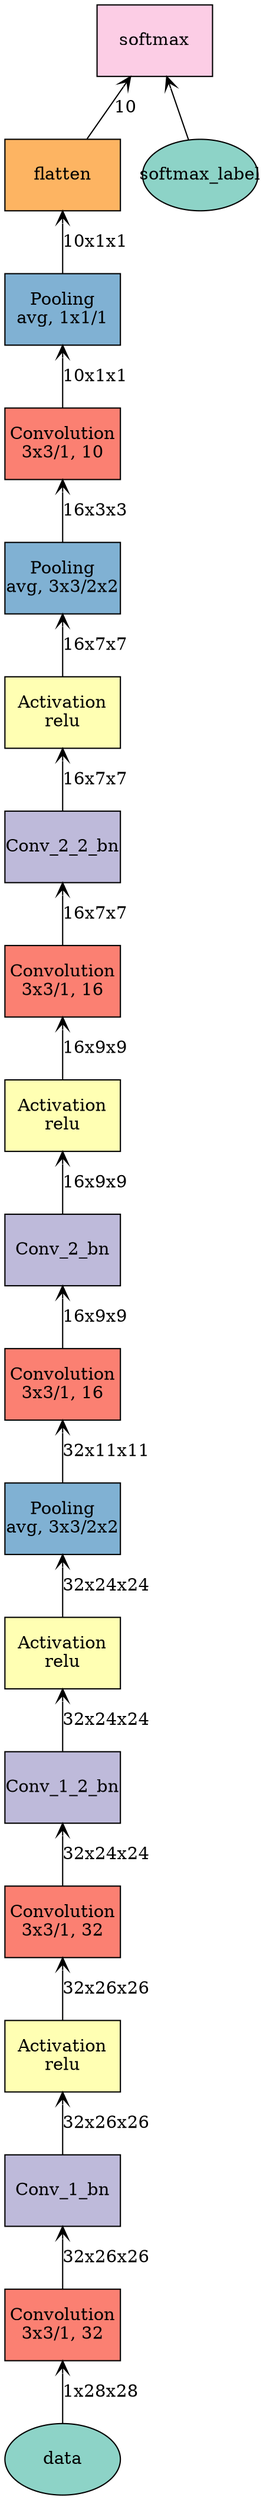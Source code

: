 digraph plot {
	data [label=data fillcolor="#8dd3c7" fixedsize=true height=0.8034 shape=oval style=filled width=1.3]
	Conv_1 [label="Convolution\n3x3/1, 32" fillcolor="#fb8072" fixedsize=true height=0.8034 shape=box style=filled width=1.3]
	Conv_1_bn [label=Conv_1_bn fillcolor="#bebada" fixedsize=true height=0.8034 shape=box style=filled width=1.3]
	Conv_1_act [label="Activation\nrelu" fillcolor="#ffffb3" fixedsize=true height=0.8034 shape=box style=filled width=1.3]
	Conv_1_2 [label="Convolution\n3x3/1, 32" fillcolor="#fb8072" fixedsize=true height=0.8034 shape=box style=filled width=1.3]
	Conv_1_2_bn [label=Conv_1_2_bn fillcolor="#bebada" fixedsize=true height=0.8034 shape=box style=filled width=1.3]
	Conv_1_2_act [label="Activation\nrelu" fillcolor="#ffffb3" fixedsize=true height=0.8034 shape=box style=filled width=1.3]
	Conv_1_pooling [label="Pooling\navg, 3x3/2x2" fillcolor="#80b1d3" fixedsize=true height=0.8034 shape=box style=filled width=1.3]
	Conv_2 [label="Convolution\n3x3/1, 16" fillcolor="#fb8072" fixedsize=true height=0.8034 shape=box style=filled width=1.3]
	Conv_2_bn [label=Conv_2_bn fillcolor="#bebada" fixedsize=true height=0.8034 shape=box style=filled width=1.3]
	Conv_2_act [label="Activation\nrelu" fillcolor="#ffffb3" fixedsize=true height=0.8034 shape=box style=filled width=1.3]
	Conv_2_2 [label="Convolution\n3x3/1, 16" fillcolor="#fb8072" fixedsize=true height=0.8034 shape=box style=filled width=1.3]
	Conv_2_2_bn [label=Conv_2_2_bn fillcolor="#bebada" fixedsize=true height=0.8034 shape=box style=filled width=1.3]
	Conv_2_2_act [label="Activation\nrelu" fillcolor="#ffffb3" fixedsize=true height=0.8034 shape=box style=filled width=1.3]
	Conv_2_pooling [label="Pooling\navg, 3x3/2x2" fillcolor="#80b1d3" fixedsize=true height=0.8034 shape=box style=filled width=1.3]
	Conv_3 [label="Convolution\n3x3/1, 10" fillcolor="#fb8072" fixedsize=true height=0.8034 shape=box style=filled width=1.3]
	Conv_3_pooling [label="Pooling\navg, 1x1/1" fillcolor="#80b1d3" fixedsize=true height=0.8034 shape=box style=filled width=1.3]
	flatten [label=flatten fillcolor="#fdb462" fixedsize=true height=0.8034 shape=box style=filled width=1.3]
	softmax_label [label=softmax_label fillcolor="#8dd3c7" fixedsize=true height=0.8034 shape=oval style=filled width=1.3]
	softmax [label=softmax fillcolor="#fccde5" fixedsize=true height=0.8034 shape=box style=filled width=1.3]
	Conv_1 -> data [label="1x28x28" arrowtail=open dir=back]
	Conv_1_bn -> Conv_1 [label="32x26x26" arrowtail=open dir=back]
	Conv_1_act -> Conv_1_bn [label="32x26x26" arrowtail=open dir=back]
	Conv_1_2 -> Conv_1_act [label="32x26x26" arrowtail=open dir=back]
	Conv_1_2_bn -> Conv_1_2 [label="32x24x24" arrowtail=open dir=back]
	Conv_1_2_act -> Conv_1_2_bn [label="32x24x24" arrowtail=open dir=back]
	Conv_1_pooling -> Conv_1_2_act [label="32x24x24" arrowtail=open dir=back]
	Conv_2 -> Conv_1_pooling [label="32x11x11" arrowtail=open dir=back]
	Conv_2_bn -> Conv_2 [label="16x9x9" arrowtail=open dir=back]
	Conv_2_act -> Conv_2_bn [label="16x9x9" arrowtail=open dir=back]
	Conv_2_2 -> Conv_2_act [label="16x9x9" arrowtail=open dir=back]
	Conv_2_2_bn -> Conv_2_2 [label="16x7x7" arrowtail=open dir=back]
	Conv_2_2_act -> Conv_2_2_bn [label="16x7x7" arrowtail=open dir=back]
	Conv_2_pooling -> Conv_2_2_act [label="16x7x7" arrowtail=open dir=back]
	Conv_3 -> Conv_2_pooling [label="16x3x3" arrowtail=open dir=back]
	Conv_3_pooling -> Conv_3 [label="10x1x1" arrowtail=open dir=back]
	flatten -> Conv_3_pooling [label="10x1x1" arrowtail=open dir=back]
	softmax -> flatten [label=10 arrowtail=open dir=back]
	softmax -> softmax_label [label="" arrowtail=open dir=back]
}
